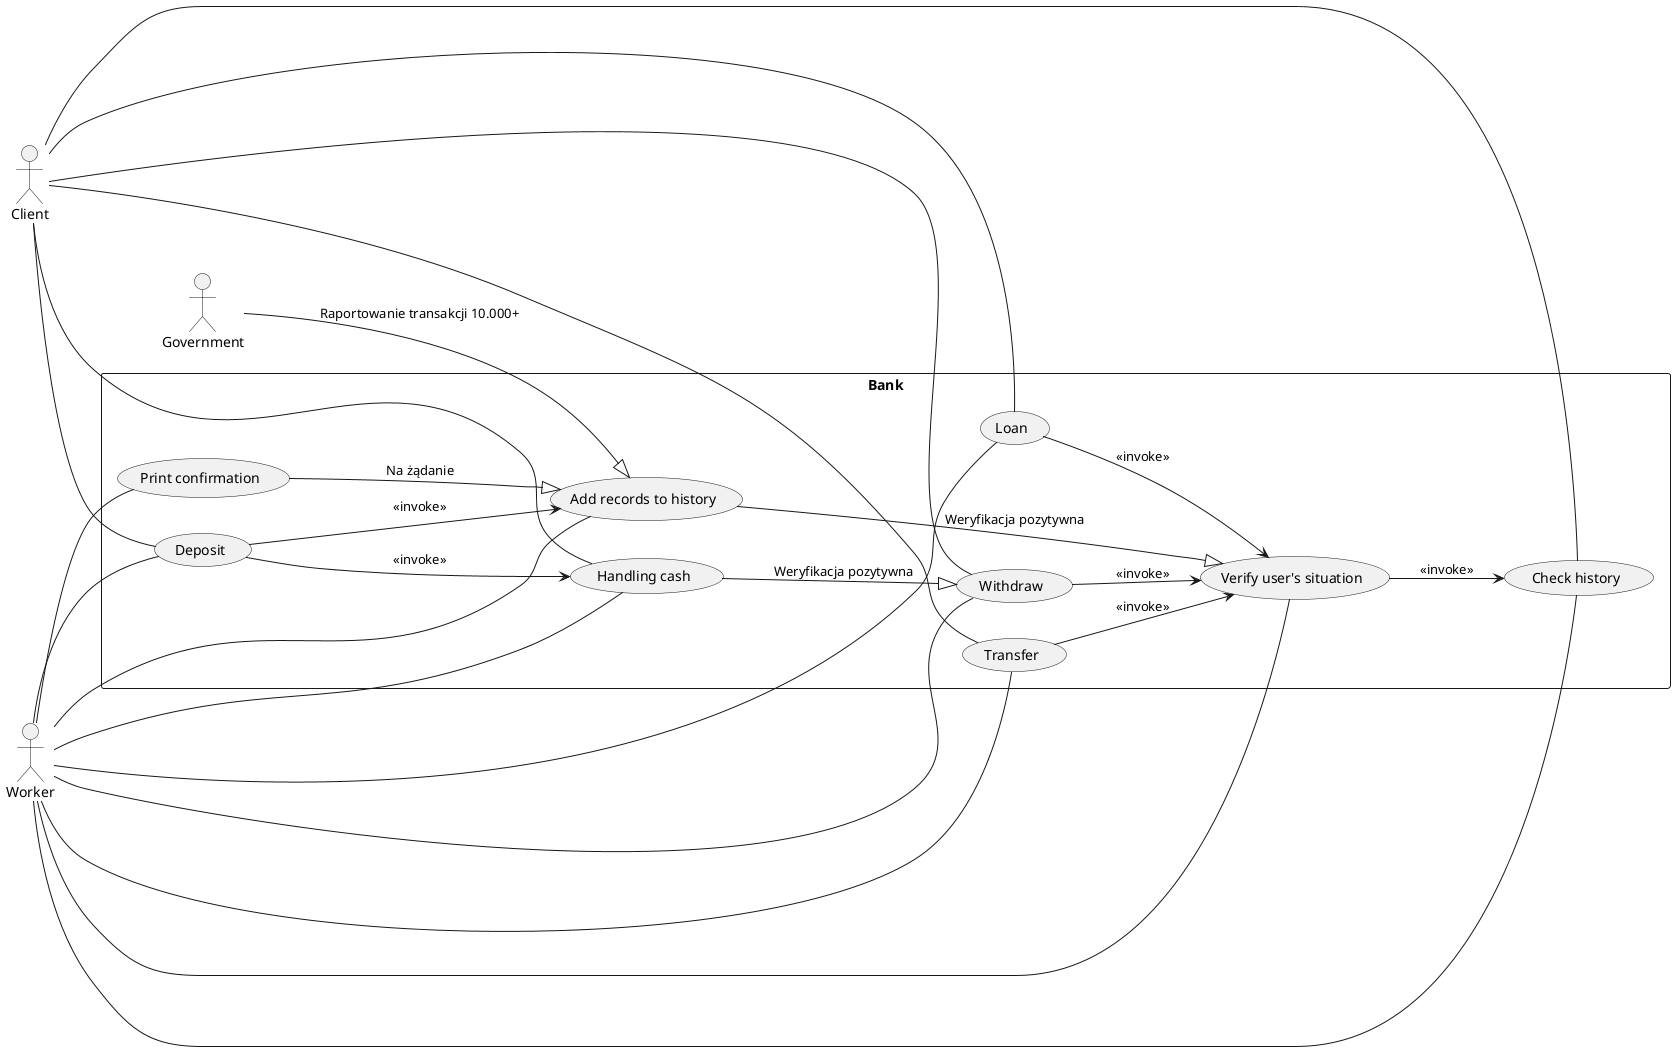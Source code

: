 @startuml use
left to right direction

actor "Client" as client
actor "Worker" as worker
actor "Government" as government

rectangle Bank {
    usecase "Loan" as loan
    usecase "Deposit" as deposit
    usecase "Withdraw" as withdraw
    usecase "Transfer" as transfer
    usecase "Check history" as checkHistory
    usecase "Print confirmation" as confirmation

    usecase "Handling cash" as handlingCash
        deposit --> handlingCash : <<invoke>>
        handlingCash --|> withdraw : Weryfikacja pozytywna

    usecase "Add records to history" as createAccountRecord
        deposit --> createAccountRecord : <<invoke>>
        confirmation --|> createAccountRecord : Na żądanie

    usecase "Verify user's situation" as verify
        loan --> verify : <<invoke>>
        withdraw --> verify : <<invoke>>
        transfer --> verify : <<invoke>>
        verify --> checkHistory : <<invoke>>
        createAccountRecord --|> verify : Weryfikacja pozytywna
}

worker -- loan
worker -- deposit
worker -- withdraw
worker -- transfer
worker -- checkHistory

worker -- handlingCash
worker -- verify
worker -- createAccountRecord
worker -- confirmation

' ------------

client -- loan
client -- deposit
client -- withdraw
client -- transfer
client -- checkHistory

client -- handlingCash

government --|> createAccountRecord : "Raportowanie transakcji 10.000+"

@enduml